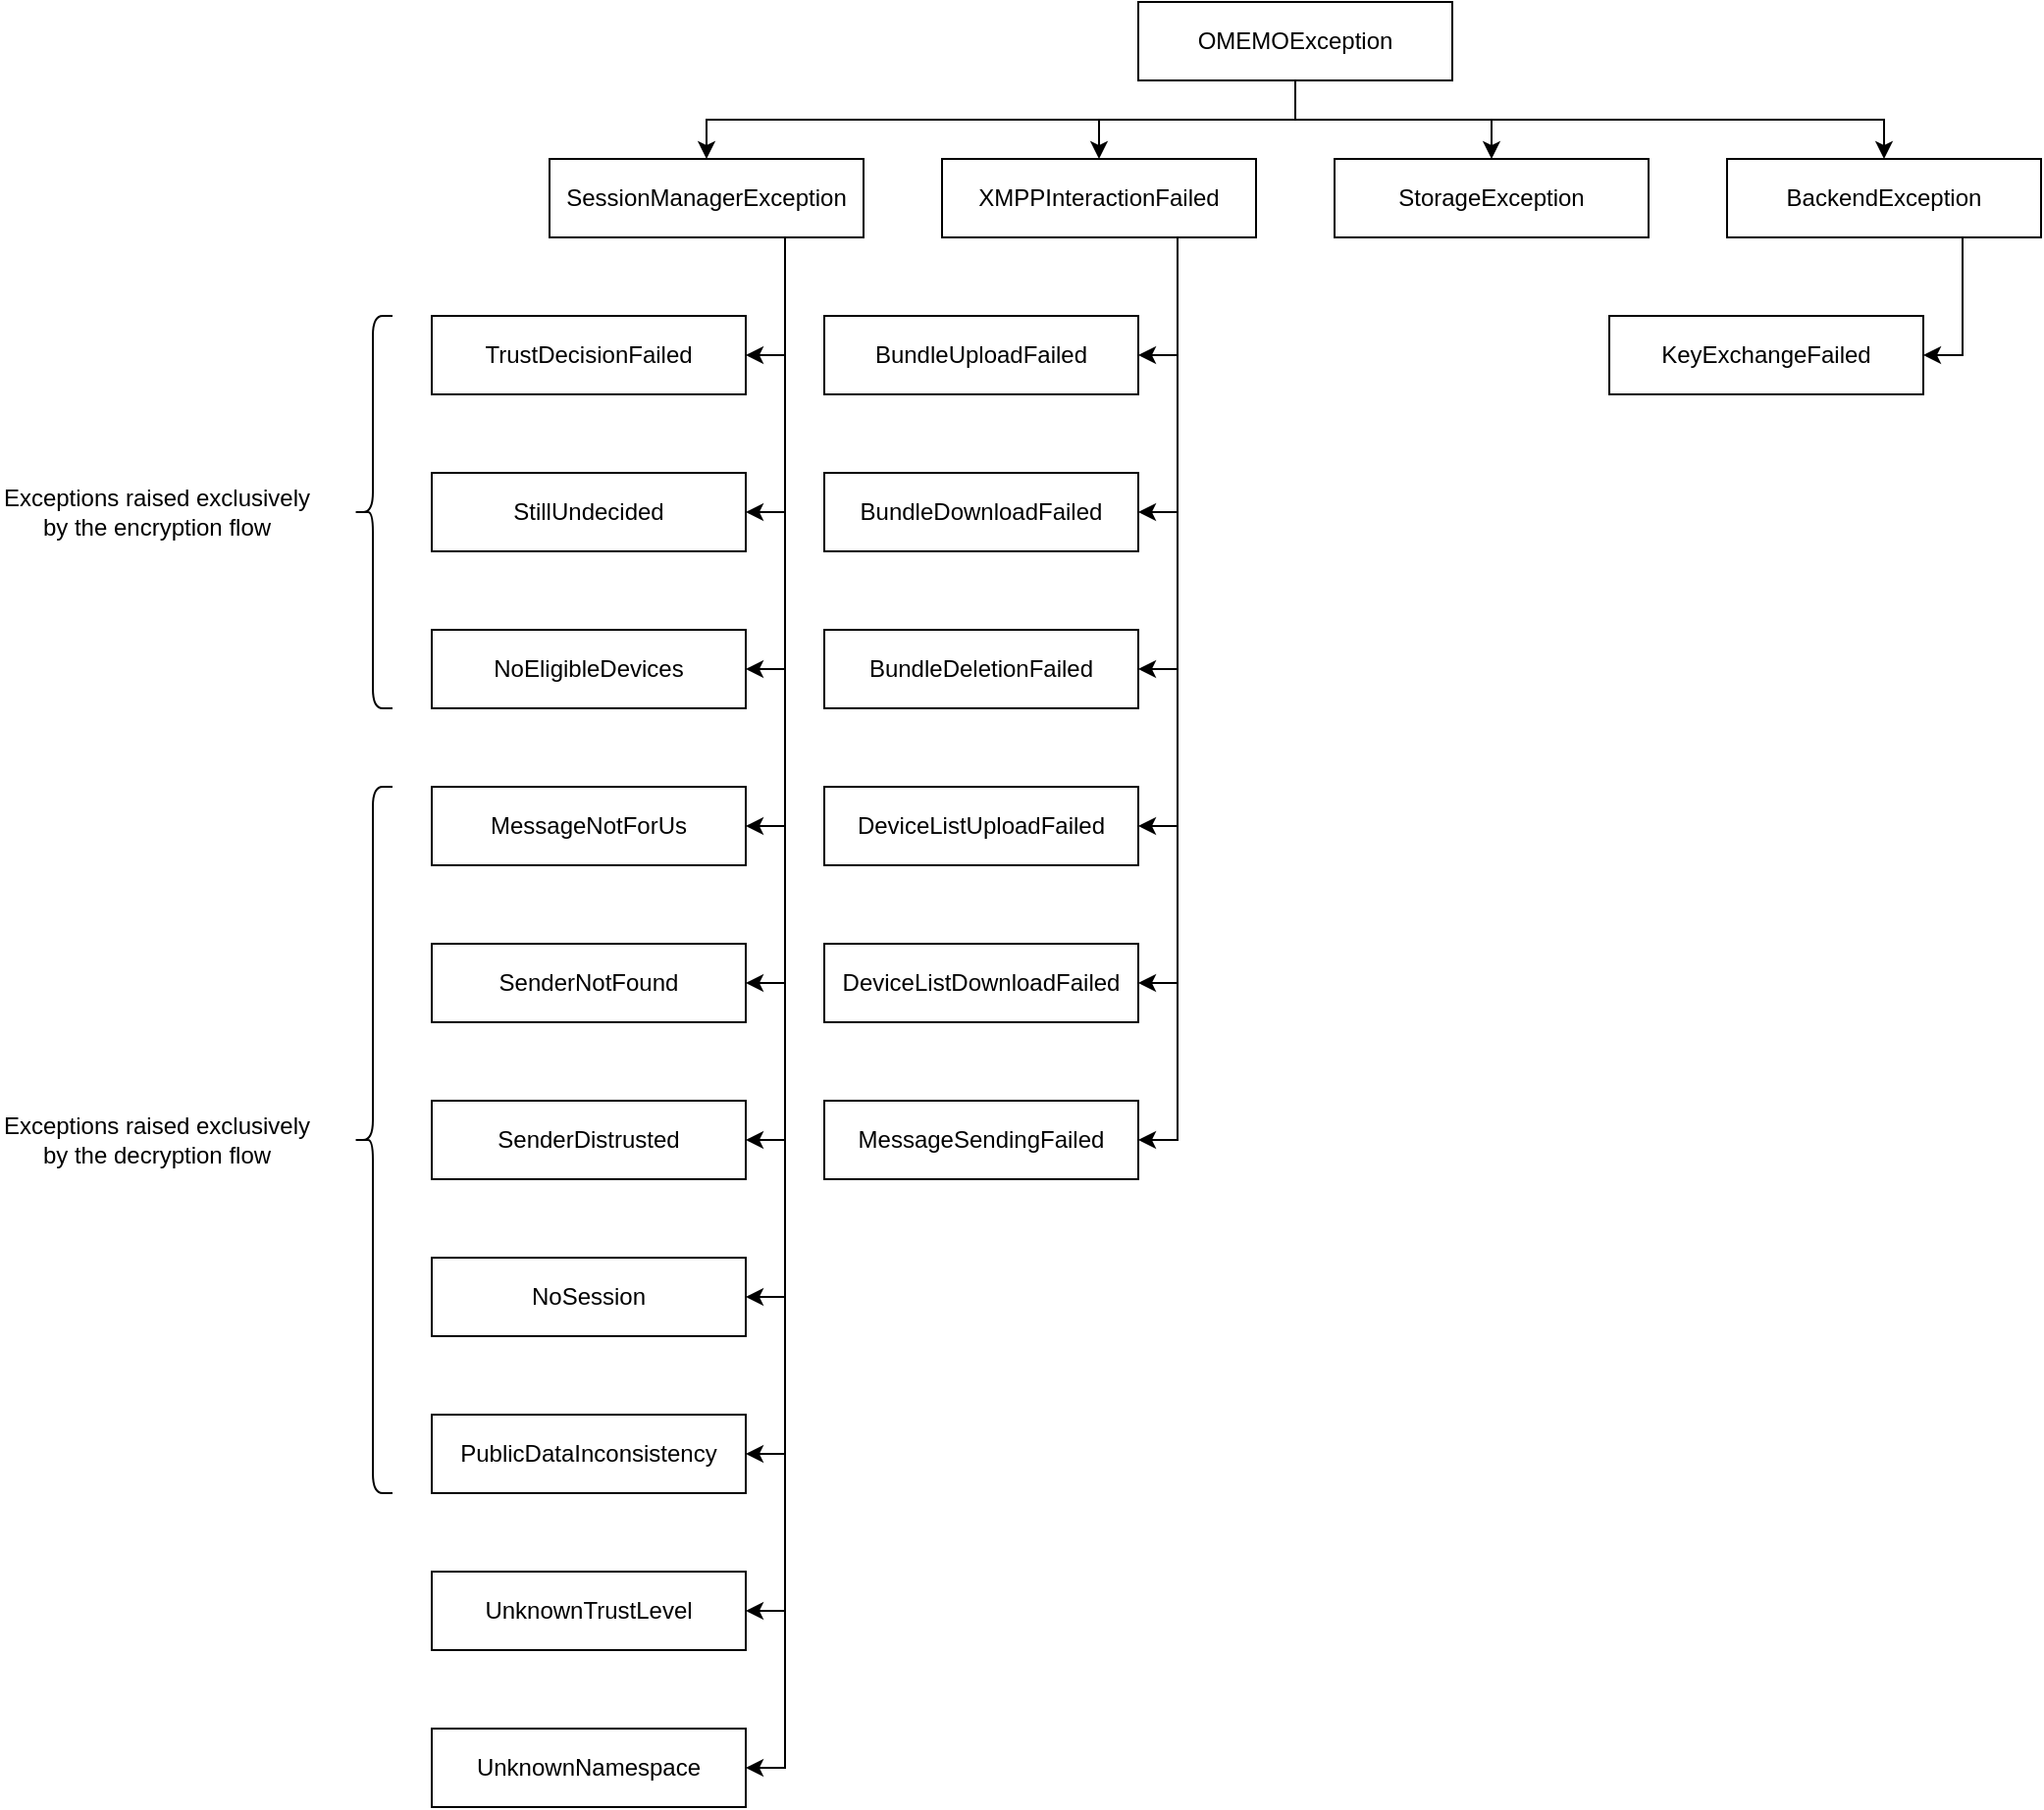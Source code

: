 <mxfile version="17.1.3" type="device"><diagram id="SyWsKVFSi_kduetasDMW" name="Page-1"><mxGraphModel dx="2908" dy="1112" grid="1" gridSize="10" guides="1" tooltips="1" connect="1" arrows="1" fold="1" page="1" pageScale="1" pageWidth="850" pageHeight="1100" math="0" shadow="0"><root><mxCell id="0"/><mxCell id="1" parent="0"/><mxCell id="R1KKkpaipqyLKFP_AgjU-39" style="edgeStyle=orthogonalEdgeStyle;rounded=0;orthogonalLoop=1;jettySize=auto;html=1;exitX=0.5;exitY=1;exitDx=0;exitDy=0;entryX=0.5;entryY=0;entryDx=0;entryDy=0;" parent="1" source="R1KKkpaipqyLKFP_AgjU-1" target="R1KKkpaipqyLKFP_AgjU-2" edge="1"><mxGeometry relative="1" as="geometry"/></mxCell><mxCell id="R1KKkpaipqyLKFP_AgjU-40" style="edgeStyle=orthogonalEdgeStyle;rounded=0;orthogonalLoop=1;jettySize=auto;html=1;exitX=0.5;exitY=1;exitDx=0;exitDy=0;entryX=0.5;entryY=0;entryDx=0;entryDy=0;" parent="1" source="R1KKkpaipqyLKFP_AgjU-1" target="R1KKkpaipqyLKFP_AgjU-3" edge="1"><mxGeometry relative="1" as="geometry"/></mxCell><mxCell id="R1KKkpaipqyLKFP_AgjU-41" style="edgeStyle=orthogonalEdgeStyle;rounded=0;orthogonalLoop=1;jettySize=auto;html=1;exitX=0.5;exitY=1;exitDx=0;exitDy=0;entryX=0.5;entryY=0;entryDx=0;entryDy=0;" parent="1" source="R1KKkpaipqyLKFP_AgjU-1" target="R1KKkpaipqyLKFP_AgjU-4" edge="1"><mxGeometry relative="1" as="geometry"/></mxCell><mxCell id="R1KKkpaipqyLKFP_AgjU-42" style="edgeStyle=orthogonalEdgeStyle;rounded=0;orthogonalLoop=1;jettySize=auto;html=1;exitX=0.5;exitY=1;exitDx=0;exitDy=0;entryX=0.5;entryY=0;entryDx=0;entryDy=0;" parent="1" source="R1KKkpaipqyLKFP_AgjU-1" target="R1KKkpaipqyLKFP_AgjU-5" edge="1"><mxGeometry relative="1" as="geometry"/></mxCell><mxCell id="R1KKkpaipqyLKFP_AgjU-1" value="&lt;div&gt;OMEMOException&lt;/div&gt;" style="rounded=0;whiteSpace=wrap;html=1;" parent="1" vertex="1"><mxGeometry x="340" y="40" width="160" height="40" as="geometry"/></mxCell><mxCell id="R1KKkpaipqyLKFP_AgjU-34" style="edgeStyle=orthogonalEdgeStyle;rounded=0;orthogonalLoop=1;jettySize=auto;html=1;exitX=0.75;exitY=1;exitDx=0;exitDy=0;entryX=1;entryY=0.5;entryDx=0;entryDy=0;" parent="1" source="R1KKkpaipqyLKFP_AgjU-2" target="R1KKkpaipqyLKFP_AgjU-6" edge="1"><mxGeometry relative="1" as="geometry"/></mxCell><mxCell id="R1KKkpaipqyLKFP_AgjU-35" style="edgeStyle=orthogonalEdgeStyle;rounded=0;orthogonalLoop=1;jettySize=auto;html=1;exitX=0.75;exitY=1;exitDx=0;exitDy=0;entryX=1;entryY=0.5;entryDx=0;entryDy=0;" parent="1" source="R1KKkpaipqyLKFP_AgjU-2" target="R1KKkpaipqyLKFP_AgjU-7" edge="1"><mxGeometry relative="1" as="geometry"/></mxCell><mxCell id="R1KKkpaipqyLKFP_AgjU-36" style="edgeStyle=orthogonalEdgeStyle;rounded=0;orthogonalLoop=1;jettySize=auto;html=1;exitX=0.75;exitY=1;exitDx=0;exitDy=0;entryX=1;entryY=0.5;entryDx=0;entryDy=0;" parent="1" source="R1KKkpaipqyLKFP_AgjU-2" target="R1KKkpaipqyLKFP_AgjU-8" edge="1"><mxGeometry relative="1" as="geometry"/></mxCell><mxCell id="R1KKkpaipqyLKFP_AgjU-37" style="edgeStyle=orthogonalEdgeStyle;rounded=0;orthogonalLoop=1;jettySize=auto;html=1;exitX=0.75;exitY=1;exitDx=0;exitDy=0;entryX=1;entryY=0.5;entryDx=0;entryDy=0;" parent="1" source="R1KKkpaipqyLKFP_AgjU-2" target="R1KKkpaipqyLKFP_AgjU-9" edge="1"><mxGeometry relative="1" as="geometry"/></mxCell><mxCell id="R1KKkpaipqyLKFP_AgjU-38" style="edgeStyle=orthogonalEdgeStyle;rounded=0;orthogonalLoop=1;jettySize=auto;html=1;exitX=0.75;exitY=1;exitDx=0;exitDy=0;entryX=1;entryY=0.5;entryDx=0;entryDy=0;" parent="1" source="R1KKkpaipqyLKFP_AgjU-2" target="R1KKkpaipqyLKFP_AgjU-10" edge="1"><mxGeometry relative="1" as="geometry"/></mxCell><mxCell id="yPU4zIRk9zDah69wYztz-8" style="edgeStyle=orthogonalEdgeStyle;rounded=0;orthogonalLoop=1;jettySize=auto;html=1;exitX=0.75;exitY=1;exitDx=0;exitDy=0;entryX=1;entryY=0.5;entryDx=0;entryDy=0;" edge="1" parent="1" source="R1KKkpaipqyLKFP_AgjU-2" target="yPU4zIRk9zDah69wYztz-3"><mxGeometry relative="1" as="geometry"/></mxCell><mxCell id="yPU4zIRk9zDah69wYztz-9" style="edgeStyle=orthogonalEdgeStyle;rounded=0;orthogonalLoop=1;jettySize=auto;html=1;exitX=0.75;exitY=1;exitDx=0;exitDy=0;entryX=1;entryY=0.5;entryDx=0;entryDy=0;" edge="1" parent="1" source="R1KKkpaipqyLKFP_AgjU-2" target="yPU4zIRk9zDah69wYztz-4"><mxGeometry relative="1" as="geometry"/></mxCell><mxCell id="yPU4zIRk9zDah69wYztz-10" style="edgeStyle=orthogonalEdgeStyle;rounded=0;orthogonalLoop=1;jettySize=auto;html=1;exitX=0.75;exitY=1;exitDx=0;exitDy=0;entryX=1;entryY=0.5;entryDx=0;entryDy=0;" edge="1" parent="1" source="R1KKkpaipqyLKFP_AgjU-2" target="yPU4zIRk9zDah69wYztz-5"><mxGeometry relative="1" as="geometry"/></mxCell><mxCell id="yPU4zIRk9zDah69wYztz-11" style="edgeStyle=orthogonalEdgeStyle;rounded=0;orthogonalLoop=1;jettySize=auto;html=1;exitX=0.75;exitY=1;exitDx=0;exitDy=0;entryX=1;entryY=0.5;entryDx=0;entryDy=0;" edge="1" parent="1" source="R1KKkpaipqyLKFP_AgjU-2" target="yPU4zIRk9zDah69wYztz-6"><mxGeometry relative="1" as="geometry"/></mxCell><mxCell id="yPU4zIRk9zDah69wYztz-12" style="edgeStyle=orthogonalEdgeStyle;rounded=0;orthogonalLoop=1;jettySize=auto;html=1;exitX=0.75;exitY=1;exitDx=0;exitDy=0;entryX=1;entryY=0.5;entryDx=0;entryDy=0;" edge="1" parent="1" source="R1KKkpaipqyLKFP_AgjU-2" target="yPU4zIRk9zDah69wYztz-7"><mxGeometry relative="1" as="geometry"/></mxCell><mxCell id="R1KKkpaipqyLKFP_AgjU-2" value="SessionManagerException" style="rounded=0;whiteSpace=wrap;html=1;" parent="1" vertex="1"><mxGeometry x="40" y="120" width="160" height="40" as="geometry"/></mxCell><mxCell id="R1KKkpaipqyLKFP_AgjU-28" style="edgeStyle=orthogonalEdgeStyle;rounded=0;orthogonalLoop=1;jettySize=auto;html=1;exitX=0.75;exitY=1;exitDx=0;exitDy=0;entryX=1;entryY=0.5;entryDx=0;entryDy=0;" parent="1" source="R1KKkpaipqyLKFP_AgjU-3" target="R1KKkpaipqyLKFP_AgjU-11" edge="1"><mxGeometry relative="1" as="geometry"/></mxCell><mxCell id="R1KKkpaipqyLKFP_AgjU-29" style="edgeStyle=orthogonalEdgeStyle;rounded=0;orthogonalLoop=1;jettySize=auto;html=1;exitX=0.75;exitY=1;exitDx=0;exitDy=0;entryX=1;entryY=0.5;entryDx=0;entryDy=0;" parent="1" source="R1KKkpaipqyLKFP_AgjU-3" target="R1KKkpaipqyLKFP_AgjU-17" edge="1"><mxGeometry relative="1" as="geometry"/></mxCell><mxCell id="R1KKkpaipqyLKFP_AgjU-30" style="edgeStyle=orthogonalEdgeStyle;rounded=0;orthogonalLoop=1;jettySize=auto;html=1;exitX=0.75;exitY=1;exitDx=0;exitDy=0;entryX=1;entryY=0.5;entryDx=0;entryDy=0;" parent="1" source="R1KKkpaipqyLKFP_AgjU-3" target="R1KKkpaipqyLKFP_AgjU-18" edge="1"><mxGeometry relative="1" as="geometry"/></mxCell><mxCell id="R1KKkpaipqyLKFP_AgjU-31" style="edgeStyle=orthogonalEdgeStyle;rounded=0;orthogonalLoop=1;jettySize=auto;html=1;exitX=0.75;exitY=1;exitDx=0;exitDy=0;entryX=1;entryY=0.5;entryDx=0;entryDy=0;" parent="1" source="R1KKkpaipqyLKFP_AgjU-3" target="R1KKkpaipqyLKFP_AgjU-19" edge="1"><mxGeometry relative="1" as="geometry"/></mxCell><mxCell id="R1KKkpaipqyLKFP_AgjU-32" style="edgeStyle=orthogonalEdgeStyle;rounded=0;orthogonalLoop=1;jettySize=auto;html=1;exitX=0.75;exitY=1;exitDx=0;exitDy=0;entryX=1;entryY=0.5;entryDx=0;entryDy=0;" parent="1" source="R1KKkpaipqyLKFP_AgjU-3" target="R1KKkpaipqyLKFP_AgjU-20" edge="1"><mxGeometry relative="1" as="geometry"/></mxCell><mxCell id="R1KKkpaipqyLKFP_AgjU-33" style="edgeStyle=orthogonalEdgeStyle;rounded=0;orthogonalLoop=1;jettySize=auto;html=1;exitX=0.75;exitY=1;exitDx=0;exitDy=0;entryX=1;entryY=0.5;entryDx=0;entryDy=0;" parent="1" source="R1KKkpaipqyLKFP_AgjU-3" target="R1KKkpaipqyLKFP_AgjU-21" edge="1"><mxGeometry relative="1" as="geometry"/></mxCell><mxCell id="R1KKkpaipqyLKFP_AgjU-3" value="XMPPInteractionFailed" style="rounded=0;whiteSpace=wrap;html=1;" parent="1" vertex="1"><mxGeometry x="240" y="120" width="160" height="40" as="geometry"/></mxCell><mxCell id="R1KKkpaipqyLKFP_AgjU-4" value="StorageException" style="rounded=0;whiteSpace=wrap;html=1;" parent="1" vertex="1"><mxGeometry x="440" y="120" width="160" height="40" as="geometry"/></mxCell><mxCell id="yPU4zIRk9zDah69wYztz-2" style="edgeStyle=orthogonalEdgeStyle;rounded=0;orthogonalLoop=1;jettySize=auto;html=1;exitX=0.75;exitY=1;exitDx=0;exitDy=0;entryX=1;entryY=0.5;entryDx=0;entryDy=0;" edge="1" parent="1" source="R1KKkpaipqyLKFP_AgjU-5" target="yPU4zIRk9zDah69wYztz-1"><mxGeometry relative="1" as="geometry"/></mxCell><mxCell id="R1KKkpaipqyLKFP_AgjU-5" value="BackendException" style="rounded=0;whiteSpace=wrap;html=1;" parent="1" vertex="1"><mxGeometry x="640" y="120" width="160" height="40" as="geometry"/></mxCell><mxCell id="R1KKkpaipqyLKFP_AgjU-6" value="UnknownTrustLevel" style="rounded=0;whiteSpace=wrap;html=1;" parent="1" vertex="1"><mxGeometry x="-20" y="840" width="160" height="40" as="geometry"/></mxCell><mxCell id="R1KKkpaipqyLKFP_AgjU-7" value="&lt;div&gt;TrustDecisionFailed&lt;/div&gt;" style="rounded=0;whiteSpace=wrap;html=1;" parent="1" vertex="1"><mxGeometry x="-20" y="200" width="160" height="40" as="geometry"/></mxCell><mxCell id="R1KKkpaipqyLKFP_AgjU-8" value="StillUndecided" style="rounded=0;whiteSpace=wrap;html=1;" parent="1" vertex="1"><mxGeometry x="-20" y="280" width="160" height="40" as="geometry"/></mxCell><mxCell id="R1KKkpaipqyLKFP_AgjU-9" value="NoEligibleDevices" style="rounded=0;whiteSpace=wrap;html=1;" parent="1" vertex="1"><mxGeometry x="-20" y="360" width="160" height="40" as="geometry"/></mxCell><mxCell id="R1KKkpaipqyLKFP_AgjU-10" value="UnknownNamespace" style="rounded=0;whiteSpace=wrap;html=1;" parent="1" vertex="1"><mxGeometry x="-20" y="920" width="160" height="40" as="geometry"/></mxCell><mxCell id="R1KKkpaipqyLKFP_AgjU-11" value="BundleUploadFailed" style="rounded=0;whiteSpace=wrap;html=1;" parent="1" vertex="1"><mxGeometry x="180" y="200" width="160" height="40" as="geometry"/></mxCell><mxCell id="R1KKkpaipqyLKFP_AgjU-17" value="BundleDownloadFailed" style="rounded=0;whiteSpace=wrap;html=1;" parent="1" vertex="1"><mxGeometry x="180" y="280" width="160" height="40" as="geometry"/></mxCell><mxCell id="R1KKkpaipqyLKFP_AgjU-18" value="BundleDeletionFailed" style="rounded=0;whiteSpace=wrap;html=1;" parent="1" vertex="1"><mxGeometry x="180" y="360" width="160" height="40" as="geometry"/></mxCell><mxCell id="R1KKkpaipqyLKFP_AgjU-19" value="DeviceListUploadFailed" style="rounded=0;whiteSpace=wrap;html=1;" parent="1" vertex="1"><mxGeometry x="180" y="440" width="160" height="40" as="geometry"/></mxCell><mxCell id="R1KKkpaipqyLKFP_AgjU-20" value="DeviceListDownloadFailed" style="rounded=0;whiteSpace=wrap;html=1;" parent="1" vertex="1"><mxGeometry x="180" y="520" width="160" height="40" as="geometry"/></mxCell><mxCell id="R1KKkpaipqyLKFP_AgjU-21" value="MessageSendingFailed" style="rounded=0;whiteSpace=wrap;html=1;" parent="1" vertex="1"><mxGeometry x="180" y="600" width="160" height="40" as="geometry"/></mxCell><mxCell id="yPU4zIRk9zDah69wYztz-1" value="KeyExchangeFailed" style="rounded=0;whiteSpace=wrap;html=1;" vertex="1" parent="1"><mxGeometry x="580" y="200" width="160" height="40" as="geometry"/></mxCell><mxCell id="yPU4zIRk9zDah69wYztz-3" value="MessageNotForUs" style="rounded=0;whiteSpace=wrap;html=1;" vertex="1" parent="1"><mxGeometry x="-20" y="440" width="160" height="40" as="geometry"/></mxCell><mxCell id="yPU4zIRk9zDah69wYztz-4" value="SenderNotFound" style="rounded=0;whiteSpace=wrap;html=1;" vertex="1" parent="1"><mxGeometry x="-20" y="520" width="160" height="40" as="geometry"/></mxCell><mxCell id="yPU4zIRk9zDah69wYztz-5" value="SenderDistrusted" style="rounded=0;whiteSpace=wrap;html=1;" vertex="1" parent="1"><mxGeometry x="-20" y="600" width="160" height="40" as="geometry"/></mxCell><mxCell id="yPU4zIRk9zDah69wYztz-6" value="NoSession" style="rounded=0;whiteSpace=wrap;html=1;" vertex="1" parent="1"><mxGeometry x="-20" y="680" width="160" height="40" as="geometry"/></mxCell><mxCell id="yPU4zIRk9zDah69wYztz-7" value="PublicDataInconsistency" style="rounded=0;whiteSpace=wrap;html=1;" vertex="1" parent="1"><mxGeometry x="-20" y="760" width="160" height="40" as="geometry"/></mxCell><mxCell id="yPU4zIRk9zDah69wYztz-13" value="" style="shape=curlyBracket;whiteSpace=wrap;html=1;rounded=1;" vertex="1" parent="1"><mxGeometry x="-60" y="200" width="20" height="200" as="geometry"/></mxCell><mxCell id="yPU4zIRk9zDah69wYztz-15" value="Exceptions raised exclusively by the encryption flow" style="text;html=1;strokeColor=none;fillColor=none;align=center;verticalAlign=middle;whiteSpace=wrap;rounded=0;" vertex="1" parent="1"><mxGeometry x="-240" y="280" width="160" height="40" as="geometry"/></mxCell><mxCell id="yPU4zIRk9zDah69wYztz-16" value="" style="shape=curlyBracket;whiteSpace=wrap;html=1;rounded=1;" vertex="1" parent="1"><mxGeometry x="-60" y="440" width="20" height="360" as="geometry"/></mxCell><mxCell id="yPU4zIRk9zDah69wYztz-17" value="Exceptions raised exclusively by the decryption flow" style="text;html=1;strokeColor=none;fillColor=none;align=center;verticalAlign=middle;whiteSpace=wrap;rounded=0;" vertex="1" parent="1"><mxGeometry x="-240" y="600" width="160" height="40" as="geometry"/></mxCell></root></mxGraphModel></diagram></mxfile>